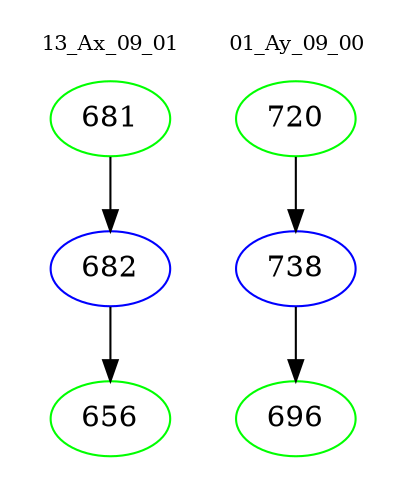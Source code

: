 digraph{
subgraph cluster_0 {
color = white
label = "13_Ax_09_01";
fontsize=10;
T0_681 [label="681", color="green"]
T0_681 -> T0_682 [color="black"]
T0_682 [label="682", color="blue"]
T0_682 -> T0_656 [color="black"]
T0_656 [label="656", color="green"]
}
subgraph cluster_1 {
color = white
label = "01_Ay_09_00";
fontsize=10;
T1_720 [label="720", color="green"]
T1_720 -> T1_738 [color="black"]
T1_738 [label="738", color="blue"]
T1_738 -> T1_696 [color="black"]
T1_696 [label="696", color="green"]
}
}
